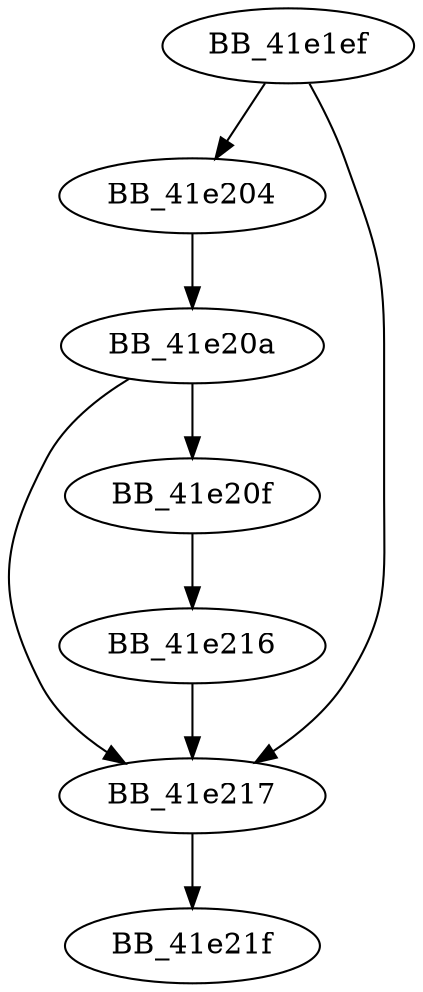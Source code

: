 DiGraph __lock{
BB_41e1ef->BB_41e204
BB_41e1ef->BB_41e217
BB_41e204->BB_41e20a
BB_41e20a->BB_41e20f
BB_41e20a->BB_41e217
BB_41e20f->BB_41e216
BB_41e216->BB_41e217
BB_41e217->BB_41e21f
}
